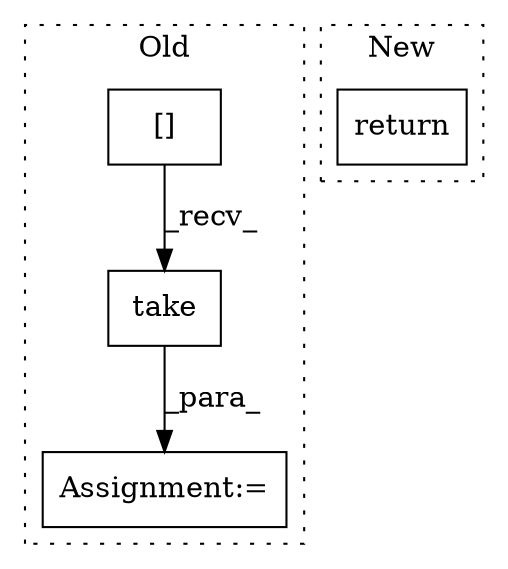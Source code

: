 digraph G {
subgraph cluster0 {
1 [label="take" a="32" s="7254,7272" l="5,1" shape="box"];
3 [label="Assignment:=" a="7" s="7245" l="1" shape="box"];
4 [label="[]" a="2" s="7246,7252" l="5,1" shape="box"];
label = "Old";
style="dotted";
}
subgraph cluster1 {
2 [label="return" a="41" s="6902" l="7" shape="box"];
label = "New";
style="dotted";
}
1 -> 3 [label="_para_"];
4 -> 1 [label="_recv_"];
}